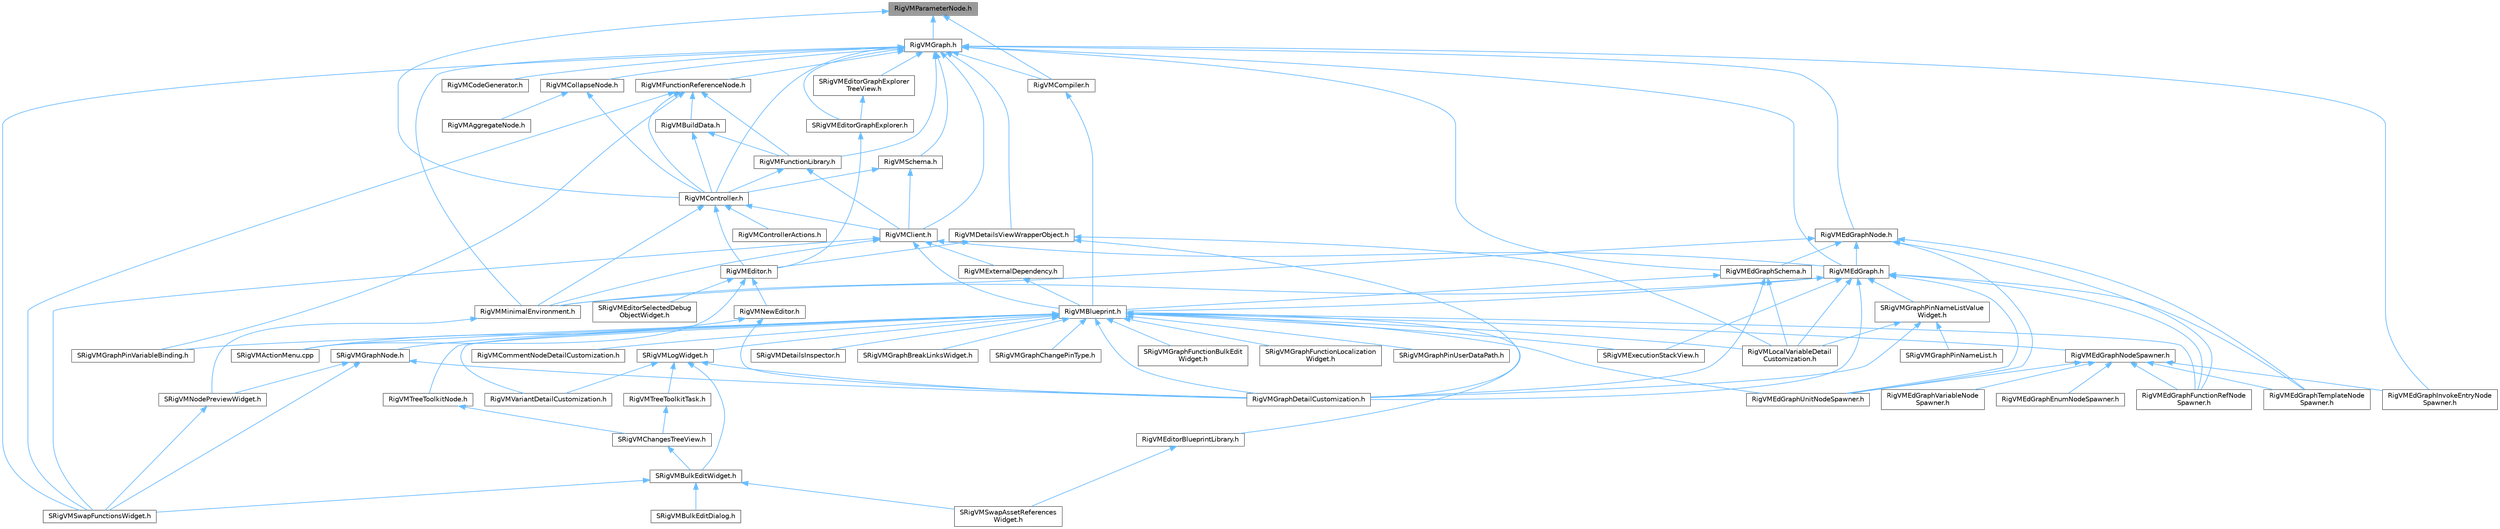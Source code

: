 digraph "RigVMParameterNode.h"
{
 // INTERACTIVE_SVG=YES
 // LATEX_PDF_SIZE
  bgcolor="transparent";
  edge [fontname=Helvetica,fontsize=10,labelfontname=Helvetica,labelfontsize=10];
  node [fontname=Helvetica,fontsize=10,shape=box,height=0.2,width=0.4];
  Node1 [id="Node000001",label="RigVMParameterNode.h",height=0.2,width=0.4,color="gray40", fillcolor="grey60", style="filled", fontcolor="black",tooltip=" "];
  Node1 -> Node2 [id="edge1_Node000001_Node000002",dir="back",color="steelblue1",style="solid",tooltip=" "];
  Node2 [id="Node000002",label="RigVMCompiler.h",height=0.2,width=0.4,color="grey40", fillcolor="white", style="filled",URL="$d7/d63/RigVMCompiler_8h.html",tooltip=" "];
  Node2 -> Node3 [id="edge2_Node000002_Node000003",dir="back",color="steelblue1",style="solid",tooltip=" "];
  Node3 [id="Node000003",label="RigVMBlueprint.h",height=0.2,width=0.4,color="grey40", fillcolor="white", style="filled",URL="$df/d44/RigVMBlueprint_8h.html",tooltip=" "];
  Node3 -> Node4 [id="edge3_Node000003_Node000004",dir="back",color="steelblue1",style="solid",tooltip=" "];
  Node4 [id="Node000004",label="RigVMCommentNodeDetailCustomization.h",height=0.2,width=0.4,color="grey40", fillcolor="white", style="filled",URL="$de/ddb/RigVMCommentNodeDetailCustomization_8h.html",tooltip=" "];
  Node3 -> Node5 [id="edge4_Node000003_Node000005",dir="back",color="steelblue1",style="solid",tooltip=" "];
  Node5 [id="Node000005",label="RigVMEdGraphFunctionRefNode\lSpawner.h",height=0.2,width=0.4,color="grey40", fillcolor="white", style="filled",URL="$d3/d16/RigVMEdGraphFunctionRefNodeSpawner_8h.html",tooltip=" "];
  Node3 -> Node6 [id="edge5_Node000003_Node000006",dir="back",color="steelblue1",style="solid",tooltip=" "];
  Node6 [id="Node000006",label="RigVMEdGraphNodeSpawner.h",height=0.2,width=0.4,color="grey40", fillcolor="white", style="filled",URL="$d4/d8b/RigVMEdGraphNodeSpawner_8h.html",tooltip=" "];
  Node6 -> Node7 [id="edge6_Node000006_Node000007",dir="back",color="steelblue1",style="solid",tooltip=" "];
  Node7 [id="Node000007",label="RigVMEdGraphEnumNodeSpawner.h",height=0.2,width=0.4,color="grey40", fillcolor="white", style="filled",URL="$d3/dfd/RigVMEdGraphEnumNodeSpawner_8h.html",tooltip=" "];
  Node6 -> Node5 [id="edge7_Node000006_Node000005",dir="back",color="steelblue1",style="solid",tooltip=" "];
  Node6 -> Node8 [id="edge8_Node000006_Node000008",dir="back",color="steelblue1",style="solid",tooltip=" "];
  Node8 [id="Node000008",label="RigVMEdGraphInvokeEntryNode\lSpawner.h",height=0.2,width=0.4,color="grey40", fillcolor="white", style="filled",URL="$d9/de6/RigVMEdGraphInvokeEntryNodeSpawner_8h.html",tooltip=" "];
  Node6 -> Node9 [id="edge9_Node000006_Node000009",dir="back",color="steelblue1",style="solid",tooltip=" "];
  Node9 [id="Node000009",label="RigVMEdGraphTemplateNode\lSpawner.h",height=0.2,width=0.4,color="grey40", fillcolor="white", style="filled",URL="$d9/d6c/RigVMEdGraphTemplateNodeSpawner_8h.html",tooltip=" "];
  Node6 -> Node10 [id="edge10_Node000006_Node000010",dir="back",color="steelblue1",style="solid",tooltip=" "];
  Node10 [id="Node000010",label="RigVMEdGraphUnitNodeSpawner.h",height=0.2,width=0.4,color="grey40", fillcolor="white", style="filled",URL="$d3/d6b/RigVMEdGraphUnitNodeSpawner_8h.html",tooltip=" "];
  Node6 -> Node11 [id="edge11_Node000006_Node000011",dir="back",color="steelblue1",style="solid",tooltip=" "];
  Node11 [id="Node000011",label="RigVMEdGraphVariableNode\lSpawner.h",height=0.2,width=0.4,color="grey40", fillcolor="white", style="filled",URL="$d0/d83/RigVMEdGraphVariableNodeSpawner_8h.html",tooltip=" "];
  Node3 -> Node10 [id="edge12_Node000003_Node000010",dir="back",color="steelblue1",style="solid",tooltip=" "];
  Node3 -> Node12 [id="edge13_Node000003_Node000012",dir="back",color="steelblue1",style="solid",tooltip=" "];
  Node12 [id="Node000012",label="RigVMEditorBlueprintLibrary.h",height=0.2,width=0.4,color="grey40", fillcolor="white", style="filled",URL="$d9/d31/RigVMEditorBlueprintLibrary_8h.html",tooltip=" "];
  Node12 -> Node13 [id="edge14_Node000012_Node000013",dir="back",color="steelblue1",style="solid",tooltip=" "];
  Node13 [id="Node000013",label="SRigVMSwapAssetReferences\lWidget.h",height=0.2,width=0.4,color="grey40", fillcolor="white", style="filled",URL="$db/d3f/SRigVMSwapAssetReferencesWidget_8h.html",tooltip=" "];
  Node3 -> Node14 [id="edge15_Node000003_Node000014",dir="back",color="steelblue1",style="solid",tooltip=" "];
  Node14 [id="Node000014",label="RigVMGraphDetailCustomization.h",height=0.2,width=0.4,color="grey40", fillcolor="white", style="filled",URL="$da/d8c/RigVMGraphDetailCustomization_8h.html",tooltip=" "];
  Node3 -> Node15 [id="edge16_Node000003_Node000015",dir="back",color="steelblue1",style="solid",tooltip=" "];
  Node15 [id="Node000015",label="RigVMLocalVariableDetail\lCustomization.h",height=0.2,width=0.4,color="grey40", fillcolor="white", style="filled",URL="$de/de8/RigVMLocalVariableDetailCustomization_8h.html",tooltip=" "];
  Node3 -> Node16 [id="edge17_Node000003_Node000016",dir="back",color="steelblue1",style="solid",tooltip=" "];
  Node16 [id="Node000016",label="RigVMTreeToolkitNode.h",height=0.2,width=0.4,color="grey40", fillcolor="white", style="filled",URL="$dc/d84/RigVMTreeToolkitNode_8h.html",tooltip=" "];
  Node16 -> Node17 [id="edge18_Node000016_Node000017",dir="back",color="steelblue1",style="solid",tooltip=" "];
  Node17 [id="Node000017",label="SRigVMChangesTreeView.h",height=0.2,width=0.4,color="grey40", fillcolor="white", style="filled",URL="$dd/d83/SRigVMChangesTreeView_8h.html",tooltip=" "];
  Node17 -> Node18 [id="edge19_Node000017_Node000018",dir="back",color="steelblue1",style="solid",tooltip=" "];
  Node18 [id="Node000018",label="SRigVMBulkEditWidget.h",height=0.2,width=0.4,color="grey40", fillcolor="white", style="filled",URL="$d7/dab/SRigVMBulkEditWidget_8h.html",tooltip=" "];
  Node18 -> Node19 [id="edge20_Node000018_Node000019",dir="back",color="steelblue1",style="solid",tooltip=" "];
  Node19 [id="Node000019",label="SRigVMBulkEditDialog.h",height=0.2,width=0.4,color="grey40", fillcolor="white", style="filled",URL="$dd/d89/SRigVMBulkEditDialog_8h.html",tooltip=" "];
  Node18 -> Node13 [id="edge21_Node000018_Node000013",dir="back",color="steelblue1",style="solid",tooltip=" "];
  Node18 -> Node20 [id="edge22_Node000018_Node000020",dir="back",color="steelblue1",style="solid",tooltip=" "];
  Node20 [id="Node000020",label="SRigVMSwapFunctionsWidget.h",height=0.2,width=0.4,color="grey40", fillcolor="white", style="filled",URL="$d0/da2/SRigVMSwapFunctionsWidget_8h.html",tooltip=" "];
  Node3 -> Node21 [id="edge23_Node000003_Node000021",dir="back",color="steelblue1",style="solid",tooltip=" "];
  Node21 [id="Node000021",label="RigVMVariantDetailCustomization.h",height=0.2,width=0.4,color="grey40", fillcolor="white", style="filled",URL="$d2/db8/RigVMVariantDetailCustomization_8h.html",tooltip=" "];
  Node3 -> Node22 [id="edge24_Node000003_Node000022",dir="back",color="steelblue1",style="solid",tooltip=" "];
  Node22 [id="Node000022",label="SRigVMActionMenu.cpp",height=0.2,width=0.4,color="grey40", fillcolor="white", style="filled",URL="$dc/d4c/SRigVMActionMenu_8cpp.html",tooltip=" "];
  Node3 -> Node23 [id="edge25_Node000003_Node000023",dir="back",color="steelblue1",style="solid",tooltip=" "];
  Node23 [id="Node000023",label="SRigVMDetailsInspector.h",height=0.2,width=0.4,color="grey40", fillcolor="white", style="filled",URL="$df/dfb/SRigVMDetailsInspector_8h.html",tooltip=" "];
  Node3 -> Node24 [id="edge26_Node000003_Node000024",dir="back",color="steelblue1",style="solid",tooltip=" "];
  Node24 [id="Node000024",label="SRigVMExecutionStackView.h",height=0.2,width=0.4,color="grey40", fillcolor="white", style="filled",URL="$d9/d2b/SRigVMExecutionStackView_8h.html",tooltip=" "];
  Node3 -> Node25 [id="edge27_Node000003_Node000025",dir="back",color="steelblue1",style="solid",tooltip=" "];
  Node25 [id="Node000025",label="SRigVMGraphBreakLinksWidget.h",height=0.2,width=0.4,color="grey40", fillcolor="white", style="filled",URL="$d8/d4a/SRigVMGraphBreakLinksWidget_8h.html",tooltip=" "];
  Node3 -> Node26 [id="edge28_Node000003_Node000026",dir="back",color="steelblue1",style="solid",tooltip=" "];
  Node26 [id="Node000026",label="SRigVMGraphChangePinType.h",height=0.2,width=0.4,color="grey40", fillcolor="white", style="filled",URL="$d4/da7/SRigVMGraphChangePinType_8h.html",tooltip=" "];
  Node3 -> Node27 [id="edge29_Node000003_Node000027",dir="back",color="steelblue1",style="solid",tooltip=" "];
  Node27 [id="Node000027",label="SRigVMGraphFunctionBulkEdit\lWidget.h",height=0.2,width=0.4,color="grey40", fillcolor="white", style="filled",URL="$db/dbf/SRigVMGraphFunctionBulkEditWidget_8h.html",tooltip=" "];
  Node3 -> Node28 [id="edge30_Node000003_Node000028",dir="back",color="steelblue1",style="solid",tooltip=" "];
  Node28 [id="Node000028",label="SRigVMGraphFunctionLocalization\lWidget.h",height=0.2,width=0.4,color="grey40", fillcolor="white", style="filled",URL="$dd/d59/SRigVMGraphFunctionLocalizationWidget_8h.html",tooltip=" "];
  Node3 -> Node29 [id="edge31_Node000003_Node000029",dir="back",color="steelblue1",style="solid",tooltip=" "];
  Node29 [id="Node000029",label="SRigVMGraphNode.h",height=0.2,width=0.4,color="grey40", fillcolor="white", style="filled",URL="$d0/d1e/SRigVMGraphNode_8h.html",tooltip=" "];
  Node29 -> Node14 [id="edge32_Node000029_Node000014",dir="back",color="steelblue1",style="solid",tooltip=" "];
  Node29 -> Node30 [id="edge33_Node000029_Node000030",dir="back",color="steelblue1",style="solid",tooltip=" "];
  Node30 [id="Node000030",label="SRigVMNodePreviewWidget.h",height=0.2,width=0.4,color="grey40", fillcolor="white", style="filled",URL="$d5/d72/SRigVMNodePreviewWidget_8h.html",tooltip=" "];
  Node30 -> Node20 [id="edge34_Node000030_Node000020",dir="back",color="steelblue1",style="solid",tooltip=" "];
  Node29 -> Node20 [id="edge35_Node000029_Node000020",dir="back",color="steelblue1",style="solid",tooltip=" "];
  Node3 -> Node31 [id="edge36_Node000003_Node000031",dir="back",color="steelblue1",style="solid",tooltip=" "];
  Node31 [id="Node000031",label="SRigVMGraphPinUserDataPath.h",height=0.2,width=0.4,color="grey40", fillcolor="white", style="filled",URL="$d5/d31/SRigVMGraphPinUserDataPath_8h.html",tooltip=" "];
  Node3 -> Node32 [id="edge37_Node000003_Node000032",dir="back",color="steelblue1",style="solid",tooltip=" "];
  Node32 [id="Node000032",label="SRigVMGraphPinVariableBinding.h",height=0.2,width=0.4,color="grey40", fillcolor="white", style="filled",URL="$db/dca/SRigVMGraphPinVariableBinding_8h.html",tooltip=" "];
  Node3 -> Node33 [id="edge38_Node000003_Node000033",dir="back",color="steelblue1",style="solid",tooltip=" "];
  Node33 [id="Node000033",label="SRigVMLogWidget.h",height=0.2,width=0.4,color="grey40", fillcolor="white", style="filled",URL="$d9/dab/SRigVMLogWidget_8h.html",tooltip=" "];
  Node33 -> Node14 [id="edge39_Node000033_Node000014",dir="back",color="steelblue1",style="solid",tooltip=" "];
  Node33 -> Node34 [id="edge40_Node000033_Node000034",dir="back",color="steelblue1",style="solid",tooltip=" "];
  Node34 [id="Node000034",label="RigVMTreeToolkitTask.h",height=0.2,width=0.4,color="grey40", fillcolor="white", style="filled",URL="$d1/dd5/RigVMTreeToolkitTask_8h.html",tooltip=" "];
  Node34 -> Node17 [id="edge41_Node000034_Node000017",dir="back",color="steelblue1",style="solid",tooltip=" "];
  Node33 -> Node21 [id="edge42_Node000033_Node000021",dir="back",color="steelblue1",style="solid",tooltip=" "];
  Node33 -> Node18 [id="edge43_Node000033_Node000018",dir="back",color="steelblue1",style="solid",tooltip=" "];
  Node1 -> Node35 [id="edge44_Node000001_Node000035",dir="back",color="steelblue1",style="solid",tooltip=" "];
  Node35 [id="Node000035",label="RigVMController.h",height=0.2,width=0.4,color="grey40", fillcolor="white", style="filled",URL="$da/d1e/RigVMController_8h.html",tooltip=" "];
  Node35 -> Node36 [id="edge45_Node000035_Node000036",dir="back",color="steelblue1",style="solid",tooltip=" "];
  Node36 [id="Node000036",label="RigVMClient.h",height=0.2,width=0.4,color="grey40", fillcolor="white", style="filled",URL="$db/d93/RigVMClient_8h.html",tooltip=" "];
  Node36 -> Node3 [id="edge46_Node000036_Node000003",dir="back",color="steelblue1",style="solid",tooltip=" "];
  Node36 -> Node37 [id="edge47_Node000036_Node000037",dir="back",color="steelblue1",style="solid",tooltip=" "];
  Node37 [id="Node000037",label="RigVMEdGraph.h",height=0.2,width=0.4,color="grey40", fillcolor="white", style="filled",URL="$d9/d8c/RigVMEdGraph_8h.html",tooltip=" "];
  Node37 -> Node3 [id="edge48_Node000037_Node000003",dir="back",color="steelblue1",style="solid",tooltip=" "];
  Node37 -> Node5 [id="edge49_Node000037_Node000005",dir="back",color="steelblue1",style="solid",tooltip=" "];
  Node37 -> Node9 [id="edge50_Node000037_Node000009",dir="back",color="steelblue1",style="solid",tooltip=" "];
  Node37 -> Node10 [id="edge51_Node000037_Node000010",dir="back",color="steelblue1",style="solid",tooltip=" "];
  Node37 -> Node14 [id="edge52_Node000037_Node000014",dir="back",color="steelblue1",style="solid",tooltip=" "];
  Node37 -> Node15 [id="edge53_Node000037_Node000015",dir="back",color="steelblue1",style="solid",tooltip=" "];
  Node37 -> Node38 [id="edge54_Node000037_Node000038",dir="back",color="steelblue1",style="solid",tooltip=" "];
  Node38 [id="Node000038",label="RigVMMinimalEnvironment.h",height=0.2,width=0.4,color="grey40", fillcolor="white", style="filled",URL="$d4/d4a/RigVMMinimalEnvironment_8h.html",tooltip=" "];
  Node38 -> Node30 [id="edge55_Node000038_Node000030",dir="back",color="steelblue1",style="solid",tooltip=" "];
  Node37 -> Node24 [id="edge56_Node000037_Node000024",dir="back",color="steelblue1",style="solid",tooltip=" "];
  Node37 -> Node39 [id="edge57_Node000037_Node000039",dir="back",color="steelblue1",style="solid",tooltip=" "];
  Node39 [id="Node000039",label="SRigVMGraphPinNameListValue\lWidget.h",height=0.2,width=0.4,color="grey40", fillcolor="white", style="filled",URL="$dc/dac/SRigVMGraphPinNameListValueWidget_8h.html",tooltip=" "];
  Node39 -> Node14 [id="edge58_Node000039_Node000014",dir="back",color="steelblue1",style="solid",tooltip=" "];
  Node39 -> Node15 [id="edge59_Node000039_Node000015",dir="back",color="steelblue1",style="solid",tooltip=" "];
  Node39 -> Node40 [id="edge60_Node000039_Node000040",dir="back",color="steelblue1",style="solid",tooltip=" "];
  Node40 [id="Node000040",label="SRigVMGraphPinNameList.h",height=0.2,width=0.4,color="grey40", fillcolor="white", style="filled",URL="$d7/dfc/SRigVMGraphPinNameList_8h.html",tooltip=" "];
  Node36 -> Node41 [id="edge61_Node000036_Node000041",dir="back",color="steelblue1",style="solid",tooltip=" "];
  Node41 [id="Node000041",label="RigVMExternalDependency.h",height=0.2,width=0.4,color="grey40", fillcolor="white", style="filled",URL="$d2/d83/RigVMExternalDependency_8h.html",tooltip=" "];
  Node41 -> Node3 [id="edge62_Node000041_Node000003",dir="back",color="steelblue1",style="solid",tooltip=" "];
  Node36 -> Node38 [id="edge63_Node000036_Node000038",dir="back",color="steelblue1",style="solid",tooltip=" "];
  Node36 -> Node20 [id="edge64_Node000036_Node000020",dir="back",color="steelblue1",style="solid",tooltip=" "];
  Node35 -> Node42 [id="edge65_Node000035_Node000042",dir="back",color="steelblue1",style="solid",tooltip=" "];
  Node42 [id="Node000042",label="RigVMControllerActions.h",height=0.2,width=0.4,color="grey40", fillcolor="white", style="filled",URL="$d3/dc4/RigVMControllerActions_8h.html",tooltip=" "];
  Node35 -> Node43 [id="edge66_Node000035_Node000043",dir="back",color="steelblue1",style="solid",tooltip=" "];
  Node43 [id="Node000043",label="RigVMEditor.h",height=0.2,width=0.4,color="grey40", fillcolor="white", style="filled",URL="$d3/d13/RigVMEditor_8h.html",tooltip=" "];
  Node43 -> Node44 [id="edge67_Node000043_Node000044",dir="back",color="steelblue1",style="solid",tooltip=" "];
  Node44 [id="Node000044",label="RigVMNewEditor.h",height=0.2,width=0.4,color="grey40", fillcolor="white", style="filled",URL="$df/dd1/RigVMNewEditor_8h.html",tooltip=" "];
  Node44 -> Node14 [id="edge68_Node000044_Node000014",dir="back",color="steelblue1",style="solid",tooltip=" "];
  Node44 -> Node22 [id="edge69_Node000044_Node000022",dir="back",color="steelblue1",style="solid",tooltip=" "];
  Node43 -> Node22 [id="edge70_Node000043_Node000022",dir="back",color="steelblue1",style="solid",tooltip=" "];
  Node43 -> Node45 [id="edge71_Node000043_Node000045",dir="back",color="steelblue1",style="solid",tooltip=" "];
  Node45 [id="Node000045",label="SRigVMEditorSelectedDebug\lObjectWidget.h",height=0.2,width=0.4,color="grey40", fillcolor="white", style="filled",URL="$d9/dcd/SRigVMEditorSelectedDebugObjectWidget_8h.html",tooltip=" "];
  Node35 -> Node38 [id="edge72_Node000035_Node000038",dir="back",color="steelblue1",style="solid",tooltip=" "];
  Node1 -> Node46 [id="edge73_Node000001_Node000046",dir="back",color="steelblue1",style="solid",tooltip=" "];
  Node46 [id="Node000046",label="RigVMGraph.h",height=0.2,width=0.4,color="grey40", fillcolor="white", style="filled",URL="$d7/dfd/RigVMGraph_8h.html",tooltip=" "];
  Node46 -> Node36 [id="edge74_Node000046_Node000036",dir="back",color="steelblue1",style="solid",tooltip=" "];
  Node46 -> Node47 [id="edge75_Node000046_Node000047",dir="back",color="steelblue1",style="solid",tooltip=" "];
  Node47 [id="Node000047",label="RigVMCodeGenerator.h",height=0.2,width=0.4,color="grey40", fillcolor="white", style="filled",URL="$d4/d2b/RigVMCodeGenerator_8h.html",tooltip=" "];
  Node46 -> Node48 [id="edge76_Node000046_Node000048",dir="back",color="steelblue1",style="solid",tooltip=" "];
  Node48 [id="Node000048",label="RigVMCollapseNode.h",height=0.2,width=0.4,color="grey40", fillcolor="white", style="filled",URL="$d1/d95/RigVMCollapseNode_8h.html",tooltip=" "];
  Node48 -> Node49 [id="edge77_Node000048_Node000049",dir="back",color="steelblue1",style="solid",tooltip=" "];
  Node49 [id="Node000049",label="RigVMAggregateNode.h",height=0.2,width=0.4,color="grey40", fillcolor="white", style="filled",URL="$d7/d89/RigVMAggregateNode_8h.html",tooltip=" "];
  Node48 -> Node35 [id="edge78_Node000048_Node000035",dir="back",color="steelblue1",style="solid",tooltip=" "];
  Node46 -> Node2 [id="edge79_Node000046_Node000002",dir="back",color="steelblue1",style="solid",tooltip=" "];
  Node46 -> Node35 [id="edge80_Node000046_Node000035",dir="back",color="steelblue1",style="solid",tooltip=" "];
  Node46 -> Node50 [id="edge81_Node000046_Node000050",dir="back",color="steelblue1",style="solid",tooltip=" "];
  Node50 [id="Node000050",label="RigVMDetailsViewWrapperObject.h",height=0.2,width=0.4,color="grey40", fillcolor="white", style="filled",URL="$dd/d41/RigVMDetailsViewWrapperObject_8h.html",tooltip=" "];
  Node50 -> Node43 [id="edge82_Node000050_Node000043",dir="back",color="steelblue1",style="solid",tooltip=" "];
  Node50 -> Node14 [id="edge83_Node000050_Node000014",dir="back",color="steelblue1",style="solid",tooltip=" "];
  Node50 -> Node15 [id="edge84_Node000050_Node000015",dir="back",color="steelblue1",style="solid",tooltip=" "];
  Node46 -> Node37 [id="edge85_Node000046_Node000037",dir="back",color="steelblue1",style="solid",tooltip=" "];
  Node46 -> Node8 [id="edge86_Node000046_Node000008",dir="back",color="steelblue1",style="solid",tooltip=" "];
  Node46 -> Node51 [id="edge87_Node000046_Node000051",dir="back",color="steelblue1",style="solid",tooltip=" "];
  Node51 [id="Node000051",label="RigVMEdGraphNode.h",height=0.2,width=0.4,color="grey40", fillcolor="white", style="filled",URL="$d8/dcd/RigVMEdGraphNode_8h.html",tooltip=" "];
  Node51 -> Node37 [id="edge88_Node000051_Node000037",dir="back",color="steelblue1",style="solid",tooltip=" "];
  Node51 -> Node5 [id="edge89_Node000051_Node000005",dir="back",color="steelblue1",style="solid",tooltip=" "];
  Node51 -> Node52 [id="edge90_Node000051_Node000052",dir="back",color="steelblue1",style="solid",tooltip=" "];
  Node52 [id="Node000052",label="RigVMEdGraphSchema.h",height=0.2,width=0.4,color="grey40", fillcolor="white", style="filled",URL="$dc/de3/RigVMEdGraphSchema_8h.html",tooltip=" "];
  Node52 -> Node3 [id="edge91_Node000052_Node000003",dir="back",color="steelblue1",style="solid",tooltip=" "];
  Node52 -> Node14 [id="edge92_Node000052_Node000014",dir="back",color="steelblue1",style="solid",tooltip=" "];
  Node52 -> Node15 [id="edge93_Node000052_Node000015",dir="back",color="steelblue1",style="solid",tooltip=" "];
  Node51 -> Node9 [id="edge94_Node000051_Node000009",dir="back",color="steelblue1",style="solid",tooltip=" "];
  Node51 -> Node10 [id="edge95_Node000051_Node000010",dir="back",color="steelblue1",style="solid",tooltip=" "];
  Node51 -> Node38 [id="edge96_Node000051_Node000038",dir="back",color="steelblue1",style="solid",tooltip=" "];
  Node46 -> Node52 [id="edge97_Node000046_Node000052",dir="back",color="steelblue1",style="solid",tooltip=" "];
  Node46 -> Node53 [id="edge98_Node000046_Node000053",dir="back",color="steelblue1",style="solid",tooltip=" "];
  Node53 [id="Node000053",label="RigVMFunctionLibrary.h",height=0.2,width=0.4,color="grey40", fillcolor="white", style="filled",URL="$da/d39/RigVMFunctionLibrary_8h.html",tooltip=" "];
  Node53 -> Node36 [id="edge99_Node000053_Node000036",dir="back",color="steelblue1",style="solid",tooltip=" "];
  Node53 -> Node35 [id="edge100_Node000053_Node000035",dir="back",color="steelblue1",style="solid",tooltip=" "];
  Node46 -> Node54 [id="edge101_Node000046_Node000054",dir="back",color="steelblue1",style="solid",tooltip=" "];
  Node54 [id="Node000054",label="RigVMFunctionReferenceNode.h",height=0.2,width=0.4,color="grey40", fillcolor="white", style="filled",URL="$d8/dae/RigVMFunctionReferenceNode_8h.html",tooltip=" "];
  Node54 -> Node55 [id="edge102_Node000054_Node000055",dir="back",color="steelblue1",style="solid",tooltip=" "];
  Node55 [id="Node000055",label="RigVMBuildData.h",height=0.2,width=0.4,color="grey40", fillcolor="white", style="filled",URL="$df/d5a/RigVMBuildData_8h.html",tooltip=" "];
  Node55 -> Node35 [id="edge103_Node000055_Node000035",dir="back",color="steelblue1",style="solid",tooltip=" "];
  Node55 -> Node53 [id="edge104_Node000055_Node000053",dir="back",color="steelblue1",style="solid",tooltip=" "];
  Node54 -> Node35 [id="edge105_Node000054_Node000035",dir="back",color="steelblue1",style="solid",tooltip=" "];
  Node54 -> Node53 [id="edge106_Node000054_Node000053",dir="back",color="steelblue1",style="solid",tooltip=" "];
  Node54 -> Node32 [id="edge107_Node000054_Node000032",dir="back",color="steelblue1",style="solid",tooltip=" "];
  Node54 -> Node20 [id="edge108_Node000054_Node000020",dir="back",color="steelblue1",style="solid",tooltip=" "];
  Node46 -> Node38 [id="edge109_Node000046_Node000038",dir="back",color="steelblue1",style="solid",tooltip=" "];
  Node46 -> Node56 [id="edge110_Node000046_Node000056",dir="back",color="steelblue1",style="solid",tooltip=" "];
  Node56 [id="Node000056",label="RigVMSchema.h",height=0.2,width=0.4,color="grey40", fillcolor="white", style="filled",URL="$d7/dc2/RigVMSchema_8h.html",tooltip=" "];
  Node56 -> Node36 [id="edge111_Node000056_Node000036",dir="back",color="steelblue1",style="solid",tooltip=" "];
  Node56 -> Node35 [id="edge112_Node000056_Node000035",dir="back",color="steelblue1",style="solid",tooltip=" "];
  Node46 -> Node57 [id="edge113_Node000046_Node000057",dir="back",color="steelblue1",style="solid",tooltip=" "];
  Node57 [id="Node000057",label="SRigVMEditorGraphExplorer.h",height=0.2,width=0.4,color="grey40", fillcolor="white", style="filled",URL="$db/d11/SRigVMEditorGraphExplorer_8h.html",tooltip=" "];
  Node57 -> Node43 [id="edge114_Node000057_Node000043",dir="back",color="steelblue1",style="solid",tooltip=" "];
  Node46 -> Node58 [id="edge115_Node000046_Node000058",dir="back",color="steelblue1",style="solid",tooltip=" "];
  Node58 [id="Node000058",label="SRigVMEditorGraphExplorer\lTreeView.h",height=0.2,width=0.4,color="grey40", fillcolor="white", style="filled",URL="$d8/d43/SRigVMEditorGraphExplorerTreeView_8h.html",tooltip=" "];
  Node58 -> Node57 [id="edge116_Node000058_Node000057",dir="back",color="steelblue1",style="solid",tooltip=" "];
  Node46 -> Node20 [id="edge117_Node000046_Node000020",dir="back",color="steelblue1",style="solid",tooltip=" "];
}
